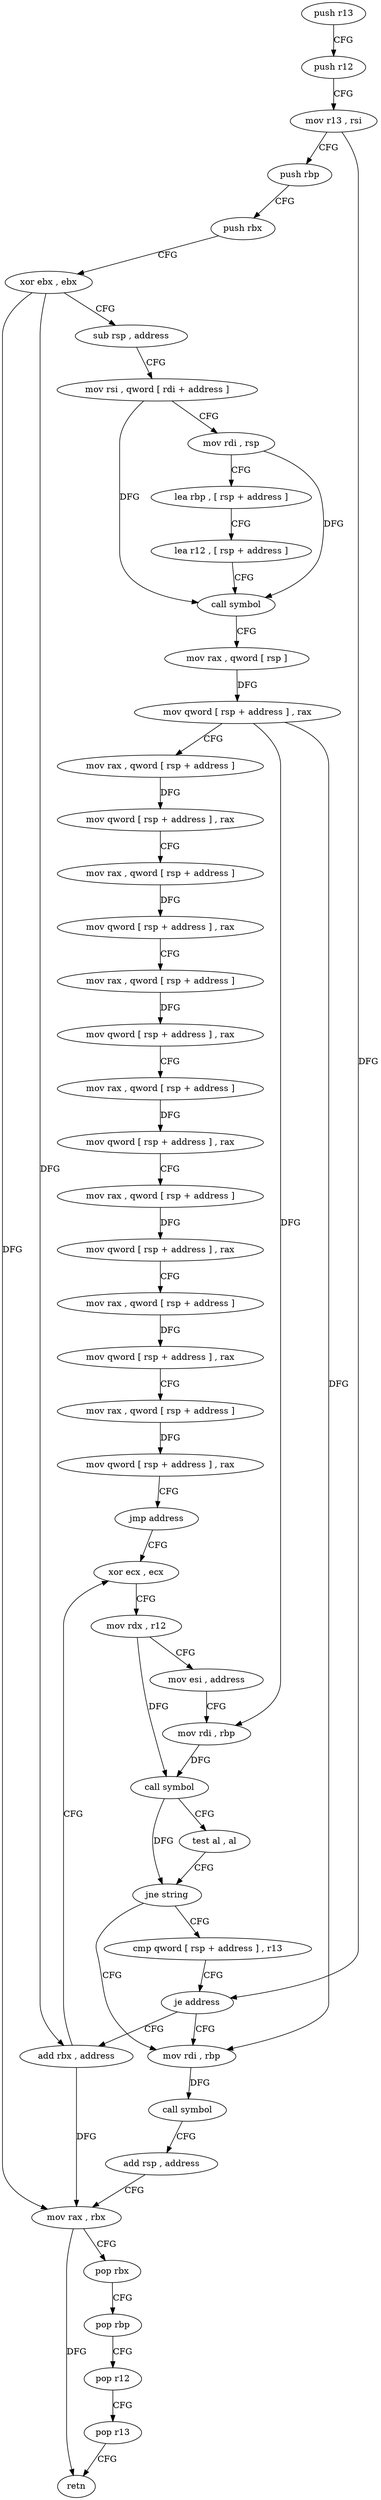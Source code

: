 digraph "func" {
"85232" [label = "push r13" ]
"85234" [label = "push r12" ]
"85236" [label = "mov r13 , rsi" ]
"85239" [label = "push rbp" ]
"85240" [label = "push rbx" ]
"85241" [label = "xor ebx , ebx" ]
"85243" [label = "sub rsp , address" ]
"85250" [label = "mov rsi , qword [ rdi + address ]" ]
"85254" [label = "mov rdi , rsp" ]
"85257" [label = "lea rbp , [ rsp + address ]" ]
"85262" [label = "lea r12 , [ rsp + address ]" ]
"85267" [label = "call symbol" ]
"85272" [label = "mov rax , qword [ rsp ]" ]
"85276" [label = "mov qword [ rsp + address ] , rax" ]
"85281" [label = "mov rax , qword [ rsp + address ]" ]
"85286" [label = "mov qword [ rsp + address ] , rax" ]
"85291" [label = "mov rax , qword [ rsp + address ]" ]
"85296" [label = "mov qword [ rsp + address ] , rax" ]
"85301" [label = "mov rax , qword [ rsp + address ]" ]
"85306" [label = "mov qword [ rsp + address ] , rax" ]
"85311" [label = "mov rax , qword [ rsp + address ]" ]
"85316" [label = "mov qword [ rsp + address ] , rax" ]
"85321" [label = "mov rax , qword [ rsp + address ]" ]
"85326" [label = "mov qword [ rsp + address ] , rax" ]
"85331" [label = "mov rax , qword [ rsp + address ]" ]
"85336" [label = "mov qword [ rsp + address ] , rax" ]
"85344" [label = "mov rax , qword [ rsp + address ]" ]
"85349" [label = "mov qword [ rsp + address ] , rax" ]
"85357" [label = "jmp address" ]
"85371" [label = "xor ecx , ecx" ]
"85373" [label = "mov rdx , r12" ]
"85376" [label = "mov esi , address" ]
"85381" [label = "mov rdi , rbp" ]
"85384" [label = "call symbol" ]
"85389" [label = "test al , al" ]
"85391" [label = "jne string" ]
"85360" [label = "cmp qword [ rsp + address ] , r13" ]
"85393" [label = "mov rdi , rbp" ]
"85365" [label = "je address" ]
"85367" [label = "add rbx , address" ]
"85396" [label = "call symbol" ]
"85401" [label = "add rsp , address" ]
"85408" [label = "mov rax , rbx" ]
"85411" [label = "pop rbx" ]
"85412" [label = "pop rbp" ]
"85413" [label = "pop r12" ]
"85415" [label = "pop r13" ]
"85417" [label = "retn" ]
"85232" -> "85234" [ label = "CFG" ]
"85234" -> "85236" [ label = "CFG" ]
"85236" -> "85239" [ label = "CFG" ]
"85236" -> "85365" [ label = "DFG" ]
"85239" -> "85240" [ label = "CFG" ]
"85240" -> "85241" [ label = "CFG" ]
"85241" -> "85243" [ label = "CFG" ]
"85241" -> "85408" [ label = "DFG" ]
"85241" -> "85367" [ label = "DFG" ]
"85243" -> "85250" [ label = "CFG" ]
"85250" -> "85254" [ label = "CFG" ]
"85250" -> "85267" [ label = "DFG" ]
"85254" -> "85257" [ label = "CFG" ]
"85254" -> "85267" [ label = "DFG" ]
"85257" -> "85262" [ label = "CFG" ]
"85262" -> "85267" [ label = "CFG" ]
"85267" -> "85272" [ label = "CFG" ]
"85272" -> "85276" [ label = "DFG" ]
"85276" -> "85281" [ label = "CFG" ]
"85276" -> "85381" [ label = "DFG" ]
"85276" -> "85393" [ label = "DFG" ]
"85281" -> "85286" [ label = "DFG" ]
"85286" -> "85291" [ label = "CFG" ]
"85291" -> "85296" [ label = "DFG" ]
"85296" -> "85301" [ label = "CFG" ]
"85301" -> "85306" [ label = "DFG" ]
"85306" -> "85311" [ label = "CFG" ]
"85311" -> "85316" [ label = "DFG" ]
"85316" -> "85321" [ label = "CFG" ]
"85321" -> "85326" [ label = "DFG" ]
"85326" -> "85331" [ label = "CFG" ]
"85331" -> "85336" [ label = "DFG" ]
"85336" -> "85344" [ label = "CFG" ]
"85344" -> "85349" [ label = "DFG" ]
"85349" -> "85357" [ label = "CFG" ]
"85357" -> "85371" [ label = "CFG" ]
"85371" -> "85373" [ label = "CFG" ]
"85373" -> "85376" [ label = "CFG" ]
"85373" -> "85384" [ label = "DFG" ]
"85376" -> "85381" [ label = "CFG" ]
"85381" -> "85384" [ label = "DFG" ]
"85384" -> "85389" [ label = "CFG" ]
"85384" -> "85391" [ label = "DFG" ]
"85389" -> "85391" [ label = "CFG" ]
"85391" -> "85360" [ label = "CFG" ]
"85391" -> "85393" [ label = "CFG" ]
"85360" -> "85365" [ label = "CFG" ]
"85393" -> "85396" [ label = "DFG" ]
"85365" -> "85393" [ label = "CFG" ]
"85365" -> "85367" [ label = "CFG" ]
"85367" -> "85371" [ label = "CFG" ]
"85367" -> "85408" [ label = "DFG" ]
"85396" -> "85401" [ label = "CFG" ]
"85401" -> "85408" [ label = "CFG" ]
"85408" -> "85411" [ label = "CFG" ]
"85408" -> "85417" [ label = "DFG" ]
"85411" -> "85412" [ label = "CFG" ]
"85412" -> "85413" [ label = "CFG" ]
"85413" -> "85415" [ label = "CFG" ]
"85415" -> "85417" [ label = "CFG" ]
}
